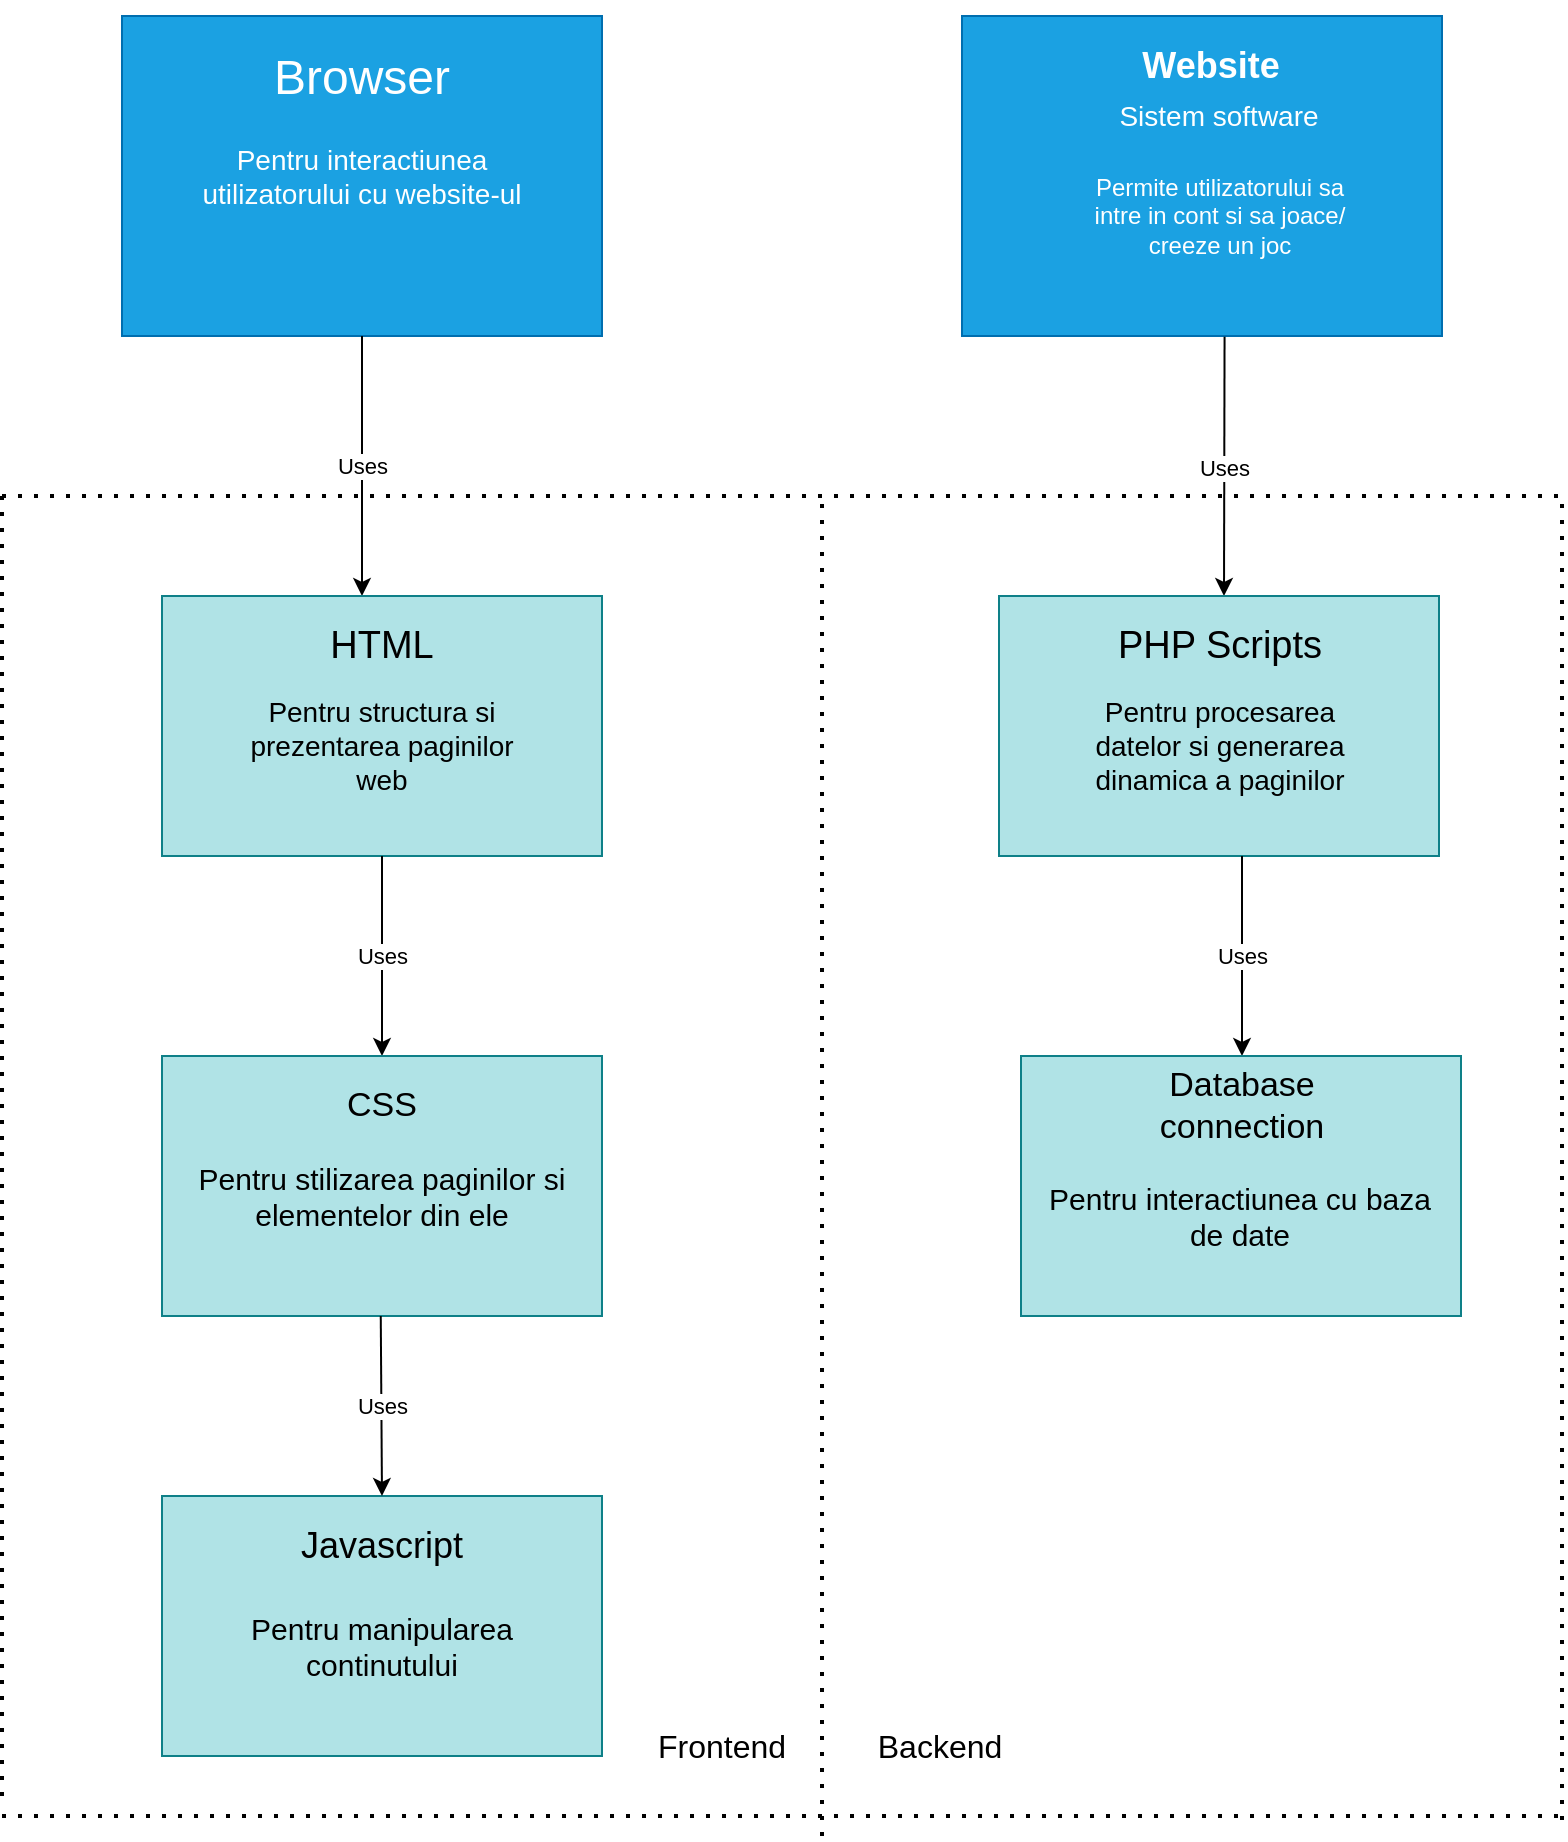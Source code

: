 <mxfile version="21.5.0" type="google">
  <diagram name="Page-1" id="NJ9WK4vT7Asb2F0f5IPa">
    <mxGraphModel grid="1" page="1" gridSize="10" guides="1" tooltips="1" connect="1" arrows="1" fold="1" pageScale="1" pageWidth="827" pageHeight="1169" math="0" shadow="0">
      <root>
        <mxCell id="0" />
        <mxCell id="1" parent="0" />
        <mxCell id="HPiwLnmXXq3GMsF4Zy5a-1" value="" style="rounded=0;whiteSpace=wrap;html=1;fillColor=#1ba1e2;strokeColor=#006EAF;fontColor=#ffffff;" vertex="1" parent="1">
          <mxGeometry x="70" y="120" width="240" height="160" as="geometry" />
        </mxCell>
        <mxCell id="HPiwLnmXXq3GMsF4Zy5a-2" value="" style="rounded=0;whiteSpace=wrap;html=1;fillColor=#1ba1e2;strokeColor=#006EAF;fontColor=#ffffff;" vertex="1" parent="1">
          <mxGeometry x="490" y="120" width="240" height="160" as="geometry" />
        </mxCell>
        <mxCell id="HPiwLnmXXq3GMsF4Zy5a-3" value="&lt;font style=&quot;font-size: 24px;&quot; color=&quot;#ffffff&quot;&gt;Browser&lt;br&gt;&lt;br&gt;&lt;/font&gt;" style="text;html=1;strokeColor=none;fillColor=none;align=center;verticalAlign=middle;whiteSpace=wrap;rounded=0;" vertex="1" parent="1">
          <mxGeometry x="160" y="150" width="60" height="30" as="geometry" />
        </mxCell>
        <mxCell id="HPiwLnmXXq3GMsF4Zy5a-4" value="&lt;font style=&quot;font-size: 14px;&quot; color=&quot;#ffffff&quot;&gt;Pentru interactiunea utilizatorului cu website-ul&lt;/font&gt;" style="text;html=1;strokeColor=none;fillColor=none;align=center;verticalAlign=middle;whiteSpace=wrap;rounded=0;" vertex="1" parent="1">
          <mxGeometry x="90" y="185" width="200" height="30" as="geometry" />
        </mxCell>
        <mxCell id="HPiwLnmXXq3GMsF4Zy5a-5" value="&lt;h1 style=&quot;border-color: var(--border-color); text-align: left;&quot;&gt;&lt;font color=&quot;#ffffff&quot; style=&quot;border-color: var(--border-color); font-size: 18px;&quot;&gt;&lt;span style=&quot;white-space: pre;&quot;&gt;&amp;nbsp;&amp;nbsp;&amp;nbsp;&amp;nbsp;&lt;/span&gt;Website&lt;/font&gt;&lt;/h1&gt;&lt;h1 style=&quot;border-color: var(--border-color); text-align: left;&quot;&gt;&lt;br&gt;&lt;/h1&gt;" style="text;html=1;strokeColor=none;fillColor=none;align=center;verticalAlign=middle;whiteSpace=wrap;rounded=0;" vertex="1" parent="1">
          <mxGeometry x="519.5" y="115" width="169" height="100" as="geometry" />
        </mxCell>
        <mxCell id="HPiwLnmXXq3GMsF4Zy5a-6" value="&lt;font color=&quot;#ffffff&quot;&gt;Permite utilizatorului sa intre in cont si sa joace/ creeze un joc&lt;/font&gt;" style="text;html=1;strokeColor=none;fillColor=none;align=center;verticalAlign=middle;whiteSpace=wrap;rounded=0;" vertex="1" parent="1">
          <mxGeometry x="548.5" y="200" width="140" height="40" as="geometry" />
        </mxCell>
        <mxCell id="HPiwLnmXXq3GMsF4Zy5a-7" value="&lt;font color=&quot;#ffffff&quot; style=&quot;font-size: 14px;&quot;&gt;Sistem software&lt;/font&gt;" style="text;html=1;strokeColor=none;fillColor=none;align=center;verticalAlign=middle;whiteSpace=wrap;rounded=0;" vertex="1" parent="1">
          <mxGeometry x="560" y="155" width="117" height="30" as="geometry" />
        </mxCell>
        <mxCell id="HPiwLnmXXq3GMsF4Zy5a-8" value="" style="endArrow=classic;html=1;rounded=0;exitX=0.5;exitY=1;exitDx=0;exitDy=0;" edge="1" parent="1" source="HPiwLnmXXq3GMsF4Zy5a-1">
          <mxGeometry relative="1" as="geometry">
            <mxPoint x="424" y="219" as="sourcePoint" />
            <mxPoint x="190" y="410" as="targetPoint" />
          </mxGeometry>
        </mxCell>
        <mxCell id="HPiwLnmXXq3GMsF4Zy5a-9" value="Uses&lt;br&gt;" style="edgeLabel;resizable=0;html=1;align=center;verticalAlign=middle;" connectable="0" vertex="1" parent="HPiwLnmXXq3GMsF4Zy5a-8">
          <mxGeometry relative="1" as="geometry" />
        </mxCell>
        <mxCell id="HPiwLnmXXq3GMsF4Zy5a-10" value="" style="endArrow=classic;html=1;rounded=0;exitX=0.547;exitY=1.002;exitDx=0;exitDy=0;exitPerimeter=0;" edge="1" parent="1" source="HPiwLnmXXq3GMsF4Zy5a-2">
          <mxGeometry relative="1" as="geometry">
            <mxPoint x="434" y="229" as="sourcePoint" />
            <mxPoint x="621" y="410" as="targetPoint" />
          </mxGeometry>
        </mxCell>
        <mxCell id="HPiwLnmXXq3GMsF4Zy5a-11" value="Uses&lt;br&gt;" style="edgeLabel;resizable=0;html=1;align=center;verticalAlign=middle;" connectable="0" vertex="1" parent="HPiwLnmXXq3GMsF4Zy5a-10">
          <mxGeometry relative="1" as="geometry" />
        </mxCell>
        <mxCell id="HPiwLnmXXq3GMsF4Zy5a-12" value="" style="rounded=0;whiteSpace=wrap;html=1;fillColor=#b0e3e6;strokeColor=#0e8088;" vertex="1" parent="1">
          <mxGeometry x="90" y="410" width="220" height="130" as="geometry" />
        </mxCell>
        <mxCell id="HPiwLnmXXq3GMsF4Zy5a-13" value="" style="endArrow=classic;html=1;rounded=0;exitX=0.5;exitY=1;exitDx=0;exitDy=0;" edge="1" parent="1" source="HPiwLnmXXq3GMsF4Zy5a-12">
          <mxGeometry relative="1" as="geometry">
            <mxPoint x="444" y="239" as="sourcePoint" />
            <mxPoint x="200" y="640" as="targetPoint" />
          </mxGeometry>
        </mxCell>
        <mxCell id="HPiwLnmXXq3GMsF4Zy5a-14" value="Uses&lt;br&gt;" style="edgeLabel;resizable=0;html=1;align=center;verticalAlign=middle;" connectable="0" vertex="1" parent="HPiwLnmXXq3GMsF4Zy5a-13">
          <mxGeometry relative="1" as="geometry" />
        </mxCell>
        <mxCell id="HPiwLnmXXq3GMsF4Zy5a-15" value="" style="rounded=0;whiteSpace=wrap;html=1;fillColor=#b0e3e6;strokeColor=#0e8088;" vertex="1" parent="1">
          <mxGeometry x="90" y="640" width="220" height="130" as="geometry" />
        </mxCell>
        <mxCell id="HPiwLnmXXq3GMsF4Zy5a-16" value="" style="rounded=0;whiteSpace=wrap;html=1;fillColor=#b0e3e6;strokeColor=#0e8088;" vertex="1" parent="1">
          <mxGeometry x="90" y="860" width="220" height="130" as="geometry" />
        </mxCell>
        <mxCell id="HPiwLnmXXq3GMsF4Zy5a-17" value="" style="endArrow=classic;html=1;rounded=0;exitX=0.5;exitY=1;exitDx=0;exitDy=0;entryX=0.5;entryY=0;entryDx=0;entryDy=0;" edge="1" parent="1" target="HPiwLnmXXq3GMsF4Zy5a-16">
          <mxGeometry relative="1" as="geometry">
            <mxPoint x="199.38" y="770" as="sourcePoint" />
            <mxPoint x="199.38" y="870" as="targetPoint" />
          </mxGeometry>
        </mxCell>
        <mxCell id="HPiwLnmXXq3GMsF4Zy5a-18" value="Uses&lt;br&gt;" style="edgeLabel;resizable=0;html=1;align=center;verticalAlign=middle;" connectable="0" vertex="1" parent="HPiwLnmXXq3GMsF4Zy5a-17">
          <mxGeometry relative="1" as="geometry" />
        </mxCell>
        <mxCell id="HPiwLnmXXq3GMsF4Zy5a-21" value="" style="rounded=0;whiteSpace=wrap;html=1;fillColor=#b0e3e6;strokeColor=#0e8088;" vertex="1" parent="1">
          <mxGeometry x="508.5" y="410" width="220" height="130" as="geometry" />
        </mxCell>
        <mxCell id="HPiwLnmXXq3GMsF4Zy5a-24" value="" style="endArrow=classic;html=1;rounded=0;exitX=0.5;exitY=1;exitDx=0;exitDy=0;" edge="1" parent="1">
          <mxGeometry relative="1" as="geometry">
            <mxPoint x="630" y="540" as="sourcePoint" />
            <mxPoint x="630" y="640" as="targetPoint" />
          </mxGeometry>
        </mxCell>
        <mxCell id="HPiwLnmXXq3GMsF4Zy5a-25" value="Uses&lt;br&gt;" style="edgeLabel;resizable=0;html=1;align=center;verticalAlign=middle;" connectable="0" vertex="1" parent="HPiwLnmXXq3GMsF4Zy5a-24">
          <mxGeometry relative="1" as="geometry" />
        </mxCell>
        <mxCell id="HPiwLnmXXq3GMsF4Zy5a-26" value="" style="rounded=0;whiteSpace=wrap;html=1;fillColor=#b0e3e6;strokeColor=#0e8088;" vertex="1" parent="1">
          <mxGeometry x="519.5" y="640" width="220" height="130" as="geometry" />
        </mxCell>
        <mxCell id="HPiwLnmXXq3GMsF4Zy5a-27" value="" style="endArrow=none;dashed=1;html=1;dashPattern=1 3;strokeWidth=2;rounded=0;" edge="1" parent="1">
          <mxGeometry width="50" height="50" relative="1" as="geometry">
            <mxPoint x="10" y="360" as="sourcePoint" />
            <mxPoint x="790" y="360" as="targetPoint" />
          </mxGeometry>
        </mxCell>
        <mxCell id="HPiwLnmXXq3GMsF4Zy5a-28" value="" style="endArrow=none;dashed=1;html=1;dashPattern=1 3;strokeWidth=2;rounded=0;" edge="1" parent="1">
          <mxGeometry width="50" height="50" relative="1" as="geometry">
            <mxPoint x="10" y="360" as="sourcePoint" />
            <mxPoint x="10" y="1010" as="targetPoint" />
          </mxGeometry>
        </mxCell>
        <mxCell id="HPiwLnmXXq3GMsF4Zy5a-29" value="" style="endArrow=none;dashed=1;html=1;dashPattern=1 3;strokeWidth=2;rounded=0;" edge="1" parent="1">
          <mxGeometry width="50" height="50" relative="1" as="geometry">
            <mxPoint x="790" y="1022" as="sourcePoint" />
            <mxPoint x="790" y="360" as="targetPoint" />
          </mxGeometry>
        </mxCell>
        <mxCell id="HPiwLnmXXq3GMsF4Zy5a-30" value="" style="endArrow=none;dashed=1;html=1;dashPattern=1 3;strokeWidth=2;rounded=0;" edge="1" parent="1">
          <mxGeometry width="50" height="50" relative="1" as="geometry">
            <mxPoint x="10" y="1020" as="sourcePoint" />
            <mxPoint x="790" y="1020" as="targetPoint" />
          </mxGeometry>
        </mxCell>
        <mxCell id="HPiwLnmXXq3GMsF4Zy5a-31" value="" style="endArrow=none;dashed=1;html=1;dashPattern=1 3;strokeWidth=2;rounded=0;" edge="1" parent="1">
          <mxGeometry width="50" height="50" relative="1" as="geometry">
            <mxPoint x="420" y="1030" as="sourcePoint" />
            <mxPoint x="420" y="360" as="targetPoint" />
          </mxGeometry>
        </mxCell>
        <mxCell id="HPiwLnmXXq3GMsF4Zy5a-32" value="&lt;font style=&quot;font-size: 19px;&quot;&gt;HTML&lt;/font&gt;" style="text;html=1;strokeColor=none;fillColor=none;align=center;verticalAlign=middle;whiteSpace=wrap;rounded=0;" vertex="1" parent="1">
          <mxGeometry x="170" y="420" width="60" height="30" as="geometry" />
        </mxCell>
        <mxCell id="HPiwLnmXXq3GMsF4Zy5a-33" value="&lt;font style=&quot;font-size: 14px;&quot;&gt;Pentru structura si prezentarea paginilor web&lt;/font&gt;" style="text;html=1;strokeColor=none;fillColor=none;align=center;verticalAlign=middle;whiteSpace=wrap;rounded=0;" vertex="1" parent="1">
          <mxGeometry x="120" y="460" width="160" height="50" as="geometry" />
        </mxCell>
        <mxCell id="HPiwLnmXXq3GMsF4Zy5a-34" value="&lt;font style=&quot;font-size: 17px;&quot;&gt;CSS&lt;/font&gt;" style="text;html=1;strokeColor=none;fillColor=none;align=center;verticalAlign=middle;whiteSpace=wrap;rounded=0;" vertex="1" parent="1">
          <mxGeometry x="170" y="650" width="60" height="30" as="geometry" />
        </mxCell>
        <mxCell id="HPiwLnmXXq3GMsF4Zy5a-35" value="&lt;font style=&quot;font-size: 15px;&quot;&gt;Pentru stilizarea paginilor si elementelor din ele&lt;/font&gt;" style="text;html=1;strokeColor=none;fillColor=none;align=center;verticalAlign=middle;whiteSpace=wrap;rounded=0;" vertex="1" parent="1">
          <mxGeometry x="100" y="680" width="200" height="60" as="geometry" />
        </mxCell>
        <mxCell id="HPiwLnmXXq3GMsF4Zy5a-36" value="&lt;font style=&quot;font-size: 18px;&quot;&gt;Javascript&lt;/font&gt;" style="text;html=1;strokeColor=none;fillColor=none;align=center;verticalAlign=middle;whiteSpace=wrap;rounded=0;" vertex="1" parent="1">
          <mxGeometry x="170" y="870" width="60" height="30" as="geometry" />
        </mxCell>
        <mxCell id="HPiwLnmXXq3GMsF4Zy5a-37" value="&lt;font style=&quot;font-size: 15px;&quot;&gt;Pentru manipularea continutului&lt;/font&gt;" style="text;html=1;strokeColor=none;fillColor=none;align=center;verticalAlign=middle;whiteSpace=wrap;rounded=0;" vertex="1" parent="1">
          <mxGeometry x="100" y="920" width="200" height="30" as="geometry" />
        </mxCell>
        <mxCell id="HPiwLnmXXq3GMsF4Zy5a-39" value="&lt;font style=&quot;font-size: 19px;&quot;&gt;PHP Scripts&lt;/font&gt;" style="text;html=1;strokeColor=none;fillColor=none;align=center;verticalAlign=middle;whiteSpace=wrap;rounded=0;" vertex="1" parent="1">
          <mxGeometry x="557.75" y="420" width="121.5" height="30" as="geometry" />
        </mxCell>
        <mxCell id="HPiwLnmXXq3GMsF4Zy5a-40" value="&lt;font style=&quot;font-size: 14px;&quot;&gt;Pentru procesarea datelor si generarea dinamica a paginilor&lt;/font&gt;" style="text;html=1;strokeColor=none;fillColor=none;align=center;verticalAlign=middle;whiteSpace=wrap;rounded=0;" vertex="1" parent="1">
          <mxGeometry x="538.5" y="460" width="160" height="50" as="geometry" />
        </mxCell>
        <mxCell id="HPiwLnmXXq3GMsF4Zy5a-41" value="&lt;font style=&quot;font-size: 17px;&quot;&gt;Database connection&lt;/font&gt;" style="text;html=1;strokeColor=none;fillColor=none;align=center;verticalAlign=middle;whiteSpace=wrap;rounded=0;" vertex="1" parent="1">
          <mxGeometry x="599.5" y="650" width="60" height="30" as="geometry" />
        </mxCell>
        <mxCell id="HPiwLnmXXq3GMsF4Zy5a-42" value="&lt;font style=&quot;font-size: 15px;&quot;&gt;Pentru interactiunea cu baza de date&lt;/font&gt;" style="text;html=1;strokeColor=none;fillColor=none;align=center;verticalAlign=middle;whiteSpace=wrap;rounded=0;" vertex="1" parent="1">
          <mxGeometry x="528.5" y="690" width="200" height="60" as="geometry" />
        </mxCell>
        <mxCell id="HPiwLnmXXq3GMsF4Zy5a-43" value="&lt;font style=&quot;font-size: 16px;&quot;&gt;Backend&lt;/font&gt;" style="text;html=1;strokeColor=none;fillColor=none;align=center;verticalAlign=middle;whiteSpace=wrap;rounded=0;" vertex="1" parent="1">
          <mxGeometry x="448.5" y="970" width="60" height="30" as="geometry" />
        </mxCell>
        <mxCell id="HPiwLnmXXq3GMsF4Zy5a-44" value="&lt;font style=&quot;font-size: 16px;&quot;&gt;Frontend&lt;/font&gt;" style="text;html=1;strokeColor=none;fillColor=none;align=center;verticalAlign=middle;whiteSpace=wrap;rounded=0;" vertex="1" parent="1">
          <mxGeometry x="340" y="970" width="60" height="30" as="geometry" />
        </mxCell>
      </root>
    </mxGraphModel>
  </diagram>
</mxfile>
